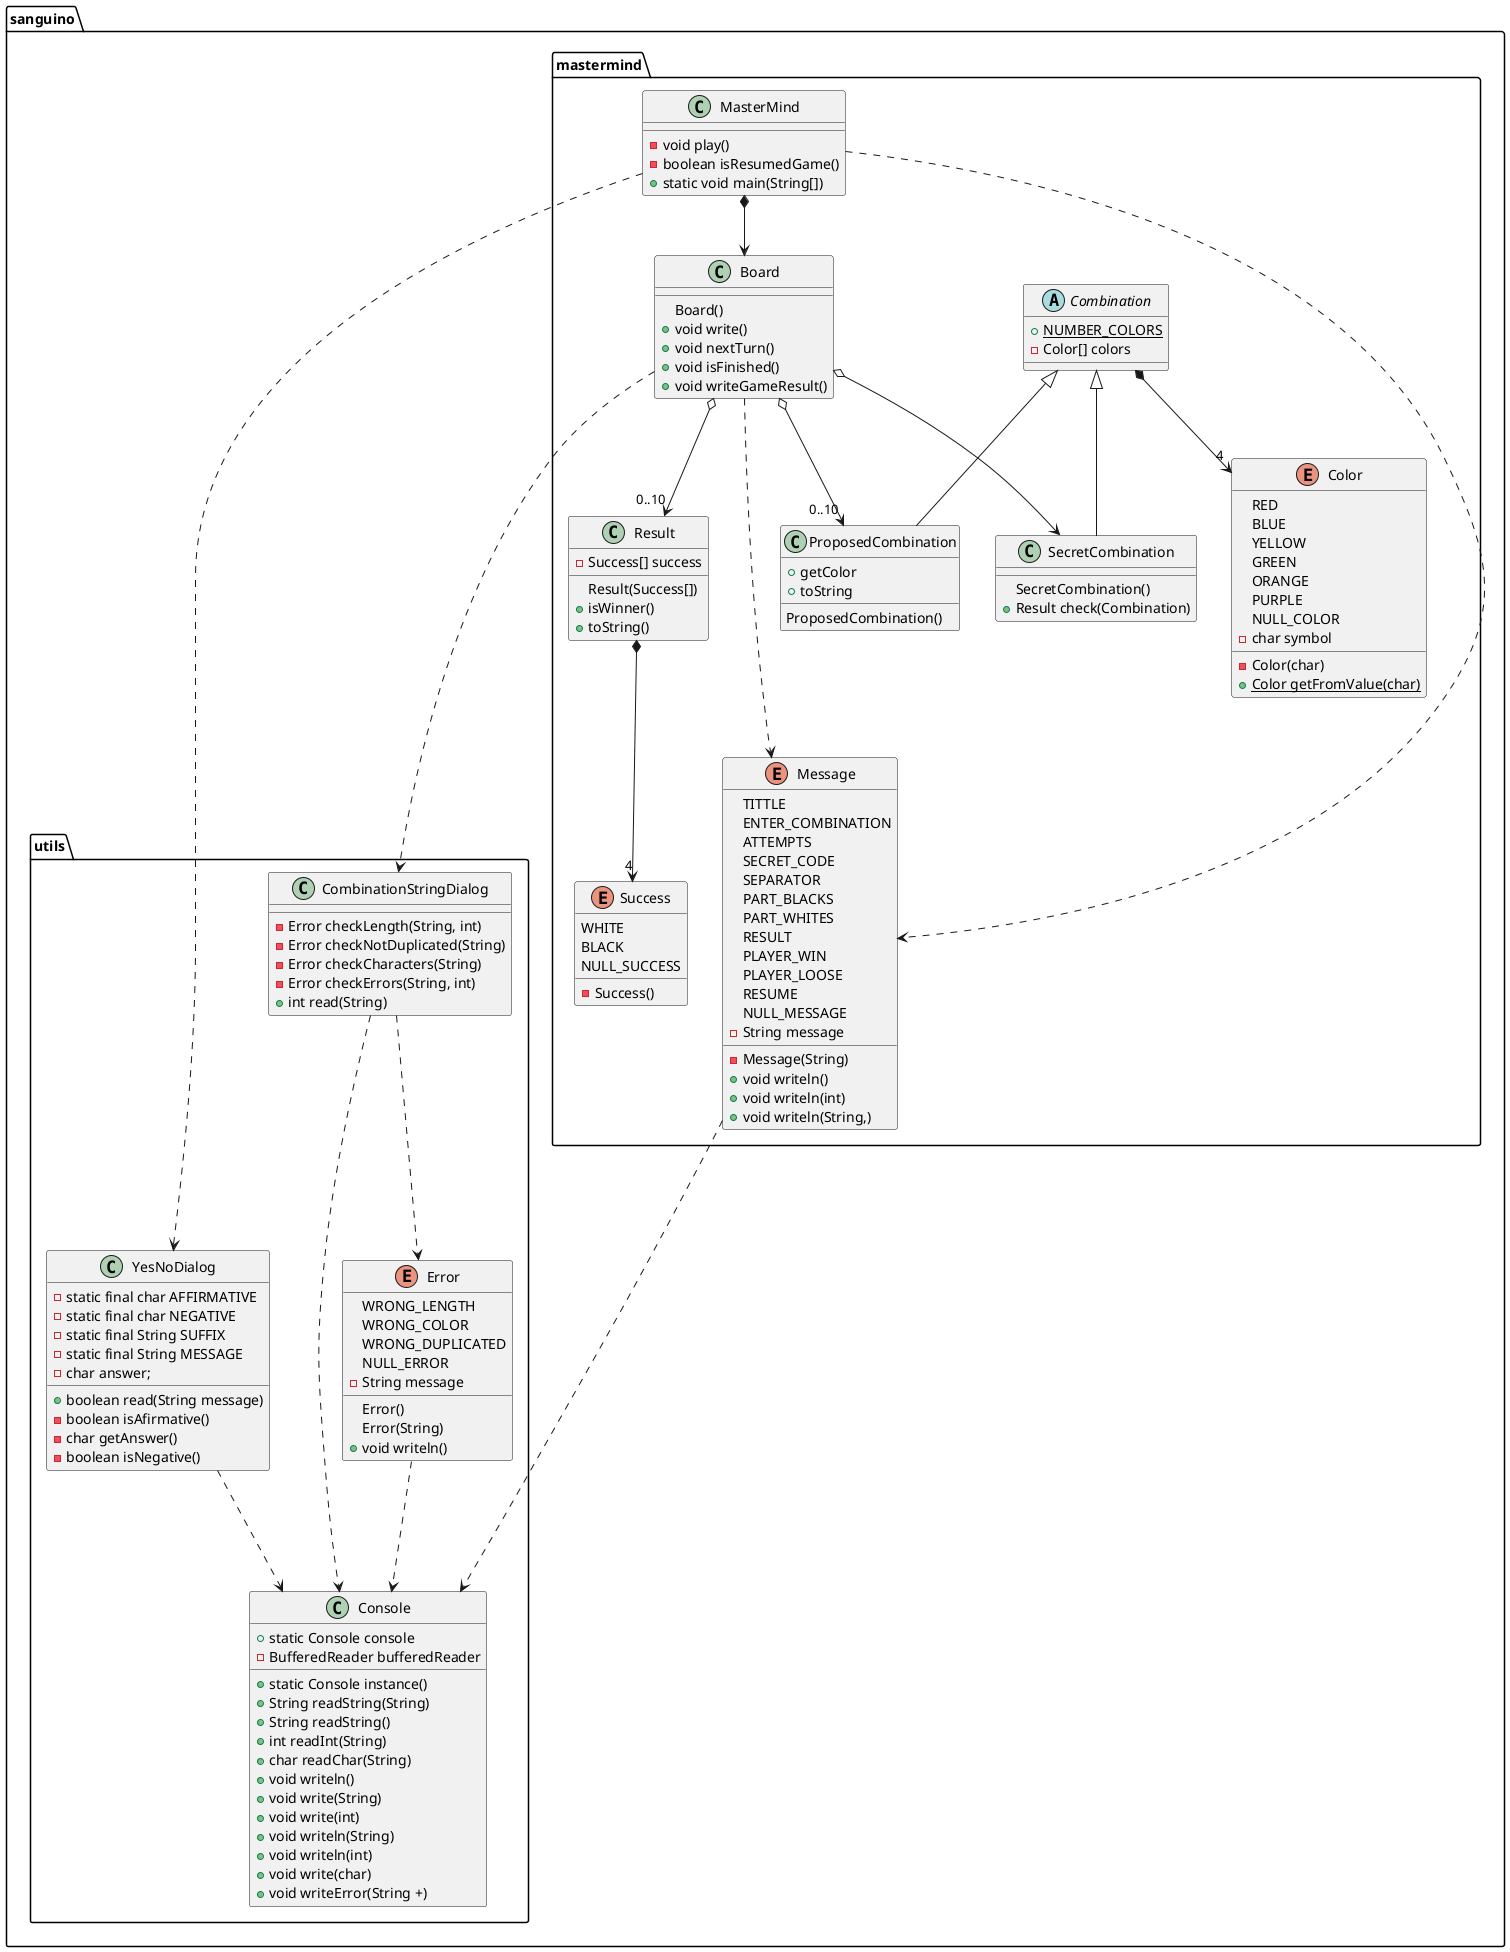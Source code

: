 @startuml mastermindClases
namespace sanguino.mastermind {

    class MasterMind{
	    - void play()
	    - boolean isResumedGame()
	    + static void main(String[])
    }

    class Board {
        Board()
        + void write()
        + void nextTurn()
        + void isFinished()
        + void writeGameResult()
    }

    abstract class Combination {
        + {static} NUMBER_COLORS
        - Color[] colors
    }

    class ProposedCombination extends Combination {
        ProposedCombination()
        + getColor
        + toString
    }

    class SecretCombination extends Combination {
        SecretCombination()
        + Result check(Combination)
    }

    class Result {
        - Success[] success
        Result(Success[])
        + isWinner()
        + toString()
    }

    enum Color {
        RED
        BLUE
        YELLOW
        GREEN
        ORANGE
        PURPLE
        NULL_COLOR
        - char symbol
        - Color(char)
        + {static} Color getFromValue(char)
    }

    enum Success {
        WHITE
        BLACK
        NULL_SUCCESS
        - Success()
    }

    enum Message {
        TITTLE
        ENTER_COMBINATION
        ATTEMPTS
        SECRET_CODE
        SEPARATOR
        PART_BLACKS
        PART_WHITES
        RESULT
        PLAYER_WIN
        PLAYER_LOOSE
        RESUME
        NULL_MESSAGE
        - String message
        - Message(String)
        + void writeln()
        + void writeln(int)
        + void writeln(String,)
    }

    MasterMind *-down-> Board
    Board o-down-> "0..10" ProposedCombination
    Board o-down-> SecretCombination
    Board o-down-> "0..10" Result
    Combination *-down-> "4" Color
    Result *-down-> "4" Success
    MasterMind .-down-> Message
    Board .-down-> Message
}

namespace sanguino.utils {

    class Console {
        + static Console console
        + static Console instance()
        - BufferedReader bufferedReader
        + String readString(String)
        + String readString()
        + int readInt(String)
        + char readChar(String)
        + void writeln()
        + void write(String)
        + void write(int)
        + void writeln(String)
        + void writeln(int)
        + void write(char)
        + void writeError(String +)
    }

    class CombinationStringDialog { 
        - Error checkLength(String, int)
        - Error checkNotDuplicated(String)
        - Error checkCharacters(String)
        - Error checkErrors(String, int)
        + int read(String)
    }

    class YesNoDialog {
        - static final char AFFIRMATIVE
        - static final char NEGATIVE
        - static final String SUFFIX
        - static final String MESSAGE
        - char answer;
        + boolean read(String message)
        - boolean isAfirmative()
        - char getAnswer()
        - boolean isNegative()
    }

    enum Error {
        WRONG_LENGTH
        WRONG_COLOR
        WRONG_DUPLICATED
        NULL_ERROR
        - String message
        Error()
        Error(String)
        + void writeln()
    }

    YesNoDialog .-down-> Console
    CombinationStringDialog .-down-> Console
    CombinationStringDialog .-down-> Error
    Error .-down-> Console
}

sanguino.mastermind.Message .-down-> sanguino.utils.Console
sanguino.mastermind.Board .-down-> sanguino.utils.CombinationStringDialog
sanguino.mastermind.MasterMind .-down-> sanguino.utils.YesNoDialog

@enduml